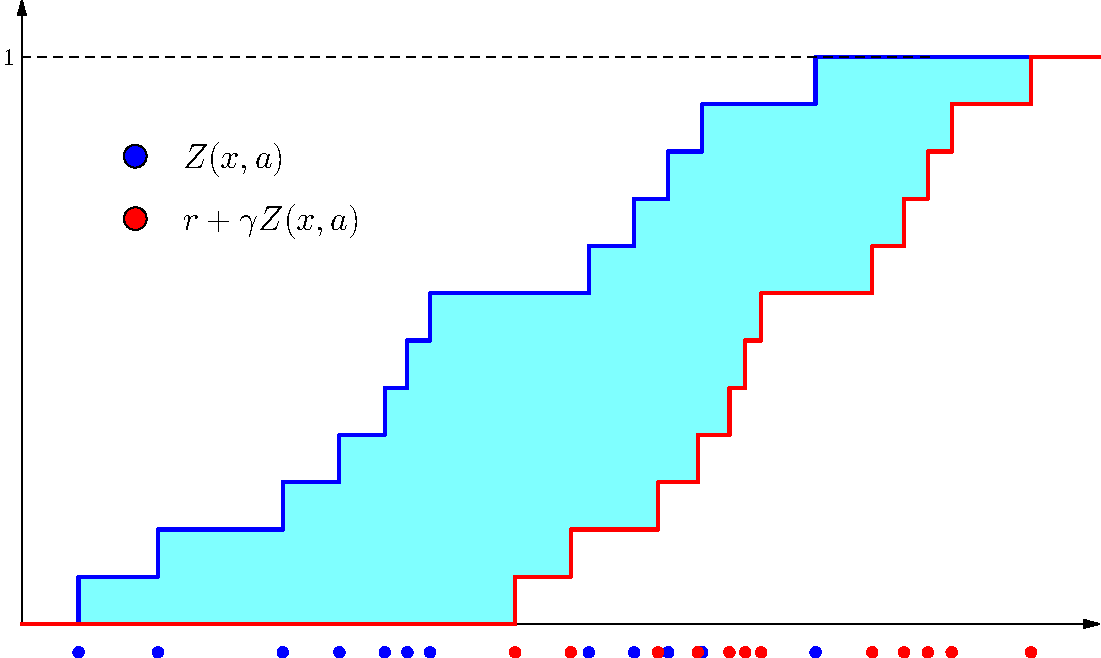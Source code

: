 
unitsize(2cm);

real width = 9.5;
real height = 5.5;

int N = 60;

real one_y = 5;
real sample_radius = 0.05;

path get_step_func(real[] xs) {
    draw((0,0)--(width,0), EndArrow);
    draw((0,0)--(0,height), EndArrow);

    int N = xs.length;
    real step = one_y / N;

    path p = (0,0);
    for (int i = 0; i < N; ++i)
        p = p -- (xs[i], i*step) -- (xs[i], (i+1)*step);          // adds a step
    p = p -- (width, one_y);

    return p;
}

void draw_samples(real[] xs, pen my_pen=black) {
    for (int i = 0; i < xs.length; ++i)
        fill(circle((xs[i],-0.25),sample_radius), my_pen);
}

real[] xs = {0.5, 1.2, 2.3, 2.8, 3.2, 3.4, 3.6, 5, 5.4, 5.7, 6, 7};
path p = get_step_func(xs);

real[] xs2;
real r = 4;
real gamma = 0.7;
for (int i = 0; i < xs.length; ++i)
    xs2[i] = r + gamma*xs[i];

draw_samples(xs, blue);
draw_samples(xs2, red);

path q = get_step_func(xs2);

fill(p..reverse(q)..cycle, evenodd+lightcyan);
draw(p, blue+linewidth(1.6));
draw(q, red+linewidth(1.6));

draw((0,one_y)--(8,one_y), dashed);
label("$1$", (0,one_y), W);

real radius = 0.1;
pen fs = fontsize(16);

real y = height * 3/4;
filldraw(circle((1,y), radius), blue);
label("$Z(x,a)$", (1,y-radius/4), 5*E, fs);

y -= height * 1/10;
filldraw(circle((1,y), radius), red);
label("$r+\gamma Z(x,a)$", (1,y-radius/4), 5*E, fs);
